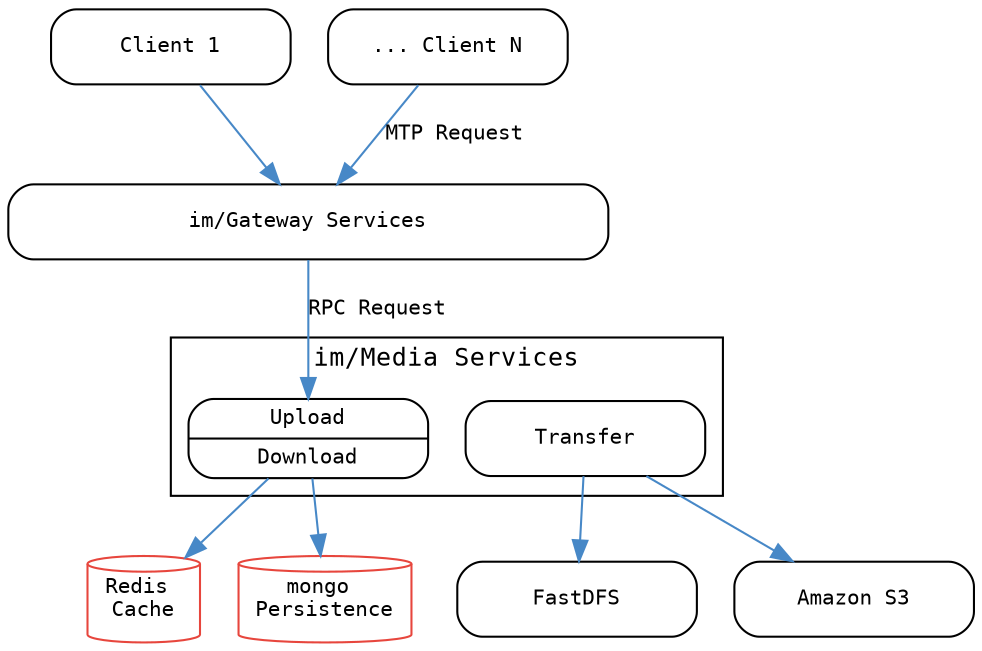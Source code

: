 digraph framework {
    fontname="Consolas";
    fontsize=12;

    node [shape="Mrecord", fontname="Consolas", fontsize=10];
    edge [color="#4788C7", fontname="Consolas", fontsize=10];

    gateway [label="im/Gateway Services", width=4];

    subgraph cluster_media {
        label="im/Media Services";
        node [width=1.6];
        rankdir="LR"

        media [label="{Upload |Download }"];
        transfer [label="Transfer"];
        {rank = same; media transfer}
    }

    redis  [label="Redis \nCache", shape="cylinder" color="#E7463D"];
    mongo  [label="mongo \nPersistence", shape="cylinder" color="#E7463D"];
    {rank = same; mongo redis}

    media  -> redis;
    media  -> mongo;

    node [width=1.6];
    DFS [label="FastDFS"];
    transfer -> DFS;

    Client1 [label="Client 1"];
    ClientN [label="... Client N"];

    Client1 -> gateway;
    ClientN -> gateway [label="MTP Request"];
    gateway -> media  [label="RPC Request"];

    S3  [label="Amazon S3"];
    transfer -> S3;
}
